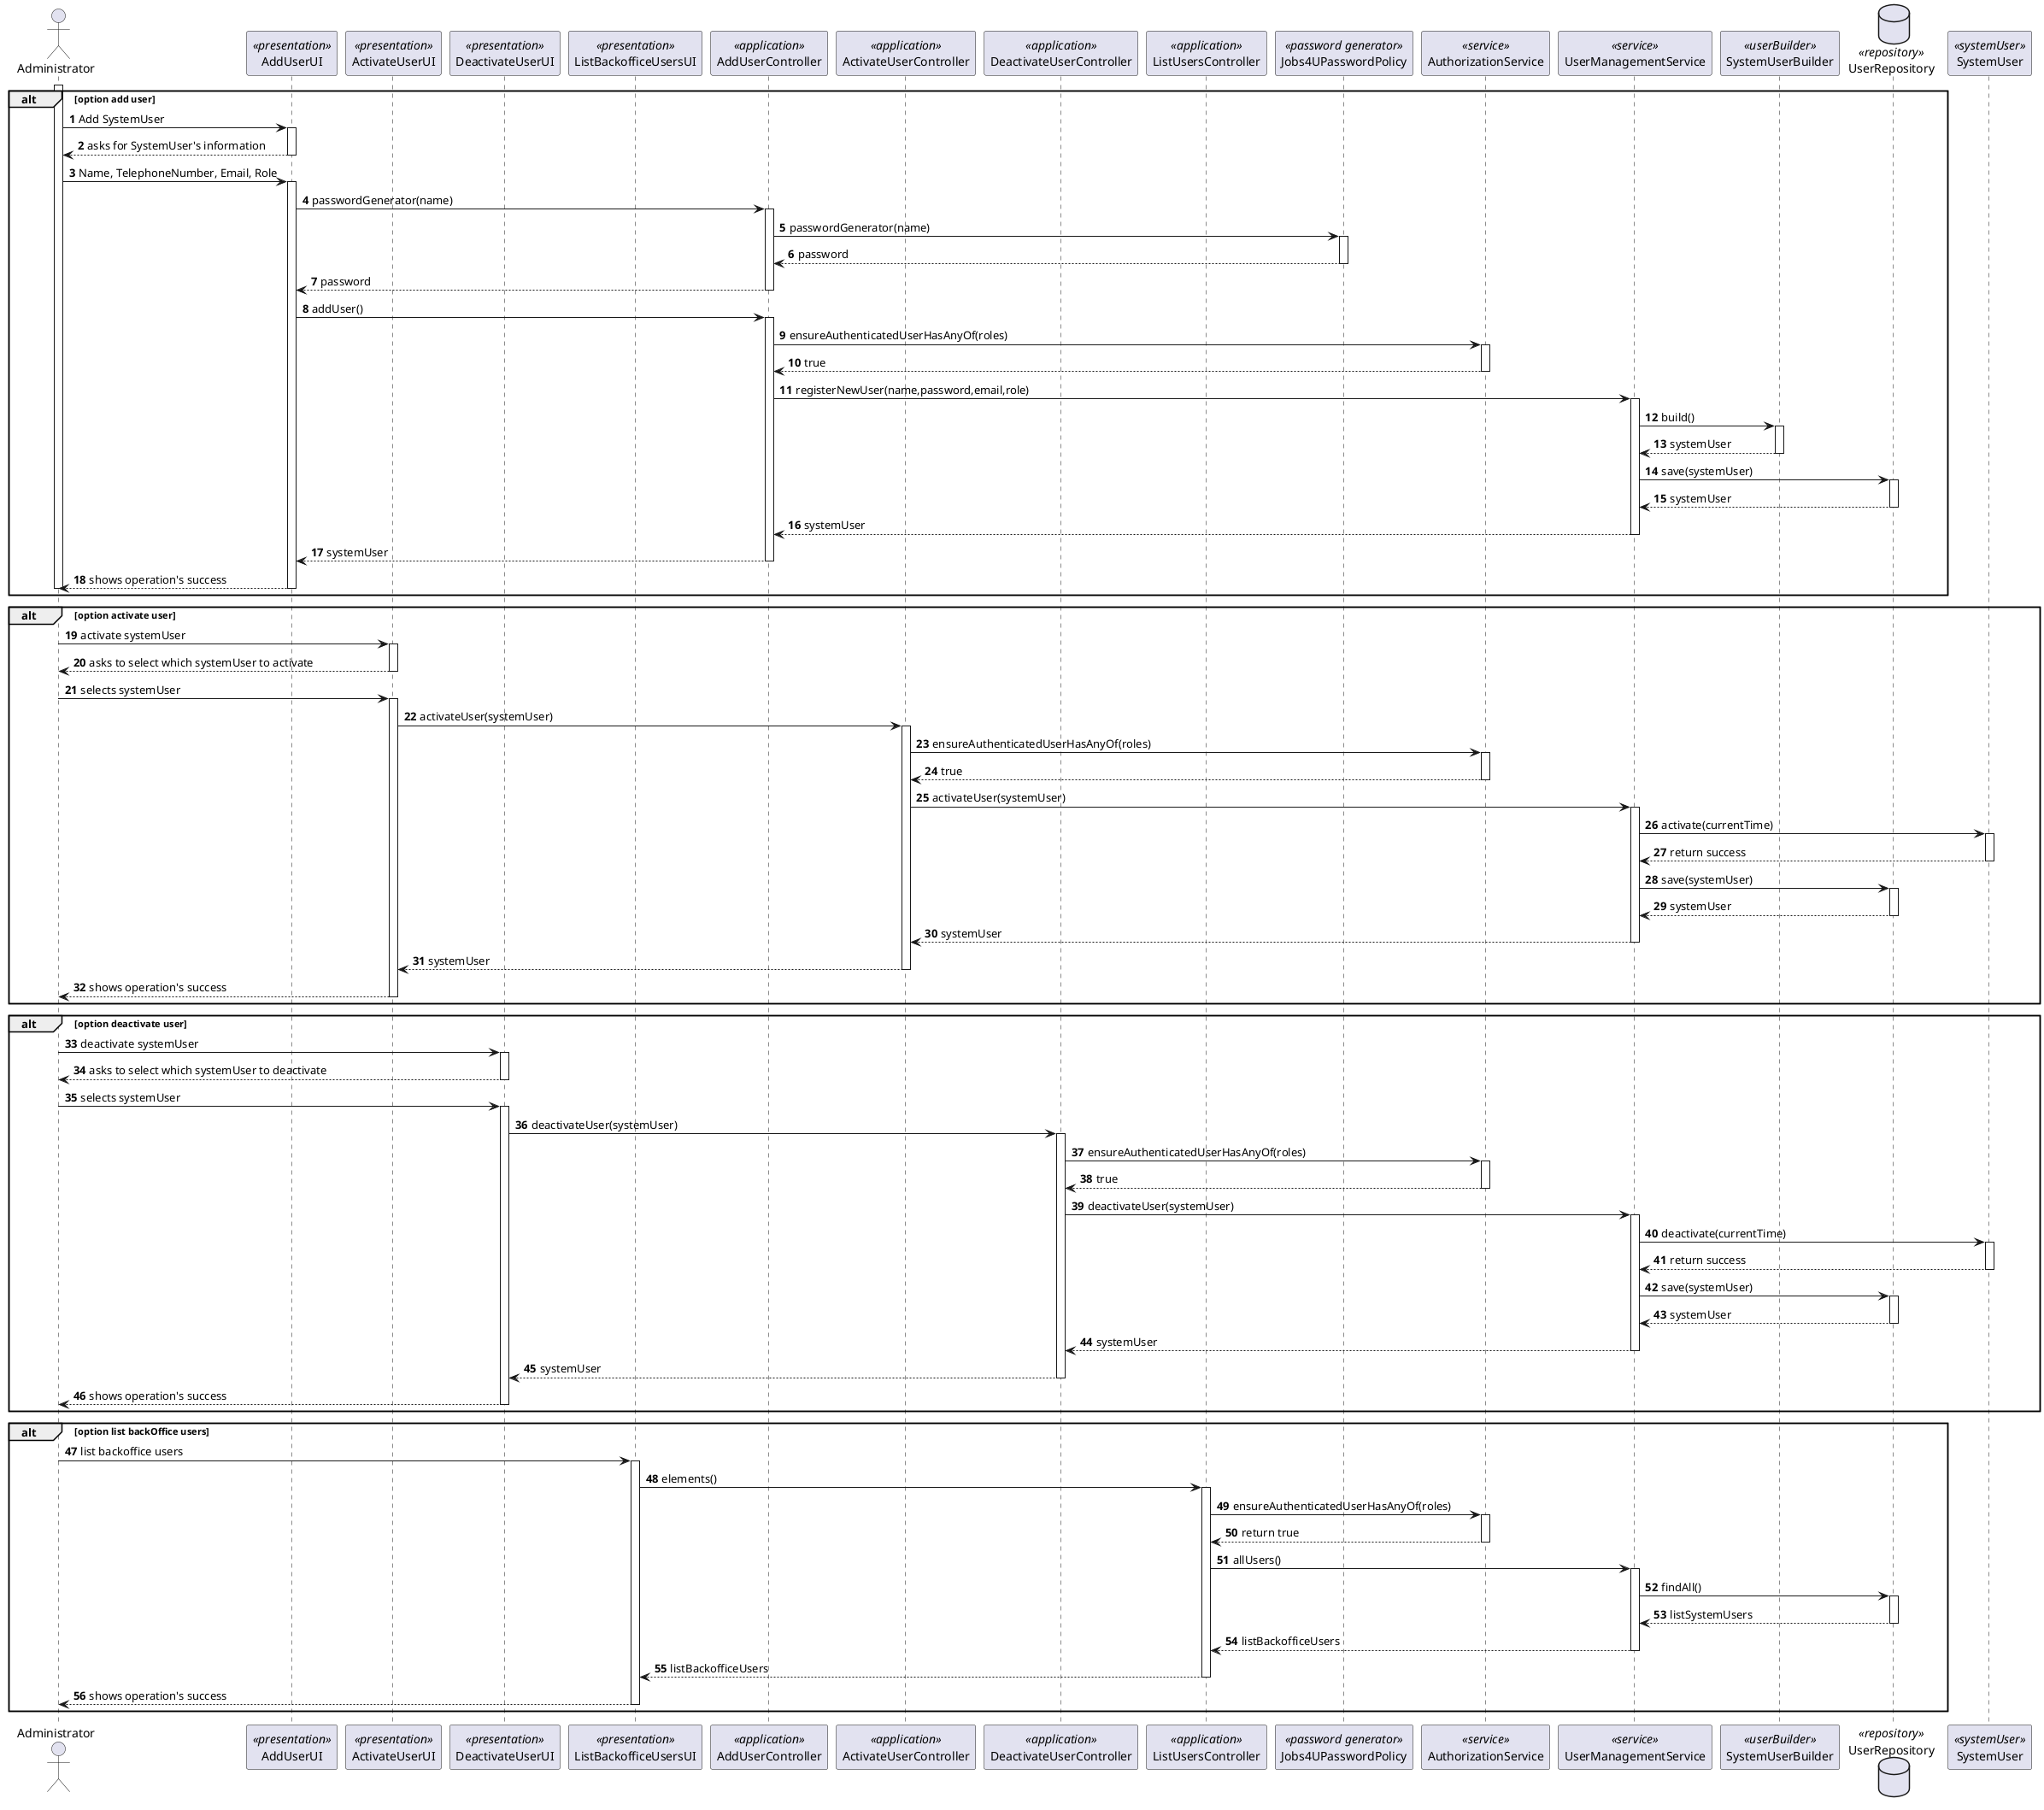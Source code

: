 @startuml
autonumber


actor Administrator

participant AddUserUI <<presentation>>
participant ActivateUserUI <<presentation>>
participant DeactivateUserUI <<presentation>>
participant ListBackofficeUsersUI <<presentation>>


participant AddUserController <<application>>
participant ActivateUserController <<application>>
participant DeactivateUserController <<application>>
participant ListUsersController <<application>>

participant Jobs4UPasswordPolicy <<password generator>>
participant AuthorizationService <<service>>
participant UserManagementService <<service>>
participant SystemUserBuilder <<userBuilder>>
database UserRepository <<repository>>
participant SystemUser <<systemUser>>



activate Administrator

alt option add user
    Administrator -> AddUserUI: Add SystemUser

        activate AddUserUI

    AddUserUI --> Administrator: asks for SystemUser's information

        deactivate AddUserUI

    Administrator -> AddUserUI: Name, TelephoneNumber, Email, Role

        activate AddUserUI

    AddUserUI -> AddUserController: passwordGenerator(name)

        activate AddUserController

    AddUserController -> Jobs4UPasswordPolicy: passwordGenerator(name)

        activate Jobs4UPasswordPolicy

    Jobs4UPasswordPolicy --> AddUserController: password

        deactivate Jobs4UPasswordPolicy

    AddUserController --> AddUserUI: password

        deactivate AddUserController

    AddUserUI -> AddUserController: addUser()

        activate AddUserController

    AddUserController -> AuthorizationService: ensureAuthenticatedUserHasAnyOf(roles)

        activate AuthorizationService

    AuthorizationService --> AddUserController: true

        deactivate AuthorizationService

    AddUserController -> UserManagementService: registerNewUser(name,password,email,role)

        activate UserManagementService

    UserManagementService -> SystemUserBuilder: build()
        activate SystemUserBuilder

    SystemUserBuilder --> UserManagementService: systemUser

        deactivate SystemUserBuilder

    UserManagementService -> UserRepository: save(systemUser)

        activate UserRepository

    UserRepository --> UserManagementService: systemUser

        deactivate UserRepository

    UserManagementService --> AddUserController: systemUser

        deactivate UserManagementService

    AddUserController --> AddUserUI: systemUser

        deactivate AddUserController

    AddUserUI --> Administrator : shows operation's success

        deactivate AddUserUI

        deactivate Administrator
end alt





alt option activate user
    Administrator -> ActivateUserUI: activate systemUser

        activate ActivateUserUI

    ActivateUserUI --> Administrator: asks to select which systemUser to activate

        deactivate ActivateUserUI

    Administrator -> ActivateUserUI: selects systemUser

        activate ActivateUserUI

    ActivateUserUI -> ActivateUserController: activateUser(systemUser)

        activate ActivateUserController

    ActivateUserController -> AuthorizationService: ensureAuthenticatedUserHasAnyOf(roles)

        activate AuthorizationService

    AuthorizationService --> ActivateUserController: true

        deactivate AuthorizationService

    ActivateUserController -> UserManagementService: activateUser(systemUser)

        activate UserManagementService

    UserManagementService -> SystemUser: activate(currentTime)

        activate SystemUser

    SystemUser --> UserManagementService: return success

        deactivate SystemUser

    UserManagementService -> UserRepository: save(systemUser)

        activate UserRepository

    UserRepository --> UserManagementService: systemUser

        deactivate UserRepository

    UserManagementService --> ActivateUserController: systemUser

        deactivate UserManagementService

    ActivateUserController --> ActivateUserUI: systemUser

        deactivate ActivateUserController

    ActivateUserUI --> Administrator : shows operation's success

        deactivate ActivateUserUI

        deactivate Administrator
end alt






alt option deactivate user
    Administrator -> DeactivateUserUI: deactivate systemUser

        activate DeactivateUserUI

    DeactivateUserUI --> Administrator: asks to select which systemUser to deactivate

        deactivate DeactivateUserUI

    Administrator -> DeactivateUserUI: selects systemUser

        activate DeactivateUserUI

    DeactivateUserUI -> DeactivateUserController: deactivateUser(systemUser)

        activate DeactivateUserController

    DeactivateUserController -> AuthorizationService: ensureAuthenticatedUserHasAnyOf(roles)

        activate AuthorizationService

    AuthorizationService --> DeactivateUserController: true

        deactivate AuthorizationService

    DeactivateUserController -> UserManagementService: deactivateUser(systemUser)

        activate UserManagementService

    UserManagementService -> SystemUser: deactivate(currentTime)
        activate SystemUser

    SystemUser --> UserManagementService: return success

        deactivate SystemUser

    UserManagementService -> UserRepository: save(systemUser)

        activate UserRepository

    UserRepository --> UserManagementService: systemUser

        deactivate UserRepository

    UserManagementService --> DeactivateUserController: systemUser

        deactivate UserManagementService

    DeactivateUserController --> DeactivateUserUI: systemUser

        deactivate DeactivateUserController

    DeactivateUserUI --> Administrator : shows operation's success

        deactivate DeactivateUserUI

        deactivate Administrator
end alt






alt option list backOffice users
    Administrator -> ListBackofficeUsersUI: list backoffice users

        activate ListBackofficeUsersUI

    ListBackofficeUsersUI -> ListUsersController: elements()

        activate ListUsersController

    ListUsersController -> AuthorizationService: ensureAuthenticatedUserHasAnyOf(roles)

        activate AuthorizationService

    AuthorizationService --> ListUsersController: return true

        deactivate AuthorizationService

    ListUsersController -> UserManagementService: allUsers()

        activate UserManagementService

    UserManagementService -> UserRepository: findAll()

        activate UserRepository

    UserRepository --> UserManagementService: listSystemUsers

        deactivate UserRepository

    UserManagementService --> ListUsersController: listBackofficeUsers

        deactivate UserManagementService

    ListUsersController --> ListBackofficeUsersUI: listBackofficeUsers

        deactivate ListUsersController

    ListBackofficeUsersUI --> Administrator : shows operation's success

        deactivate ListBackofficeUsersUI

        deactivate Administrator
end alt



@enduml